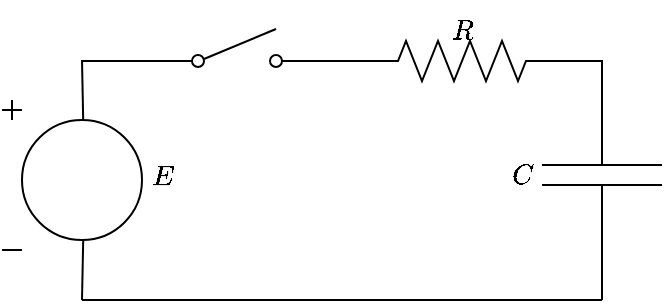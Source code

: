 <mxfile version="24.0.4" type="device">
  <diagram name="Page-1" id="PGMmr_-R1tG4gh6owjA4">
    <mxGraphModel dx="455" dy="281" grid="1" gridSize="10" guides="1" tooltips="1" connect="1" arrows="1" fold="1" page="1" pageScale="1" pageWidth="850" pageHeight="1100" math="1" shadow="0">
      <root>
        <mxCell id="0" />
        <mxCell id="1" parent="0" />
        <mxCell id="mM30Vt0wtESqFoJkei9S-1" value="" style="pointerEvents=1;verticalLabelPosition=bottom;shadow=0;dashed=0;align=center;html=1;verticalAlign=top;shape=mxgraph.electrical.signal_sources.dc_source_1;" vertex="1" parent="1">
          <mxGeometry x="180" y="340" width="70" height="75" as="geometry" />
        </mxCell>
        <mxCell id="mM30Vt0wtESqFoJkei9S-3" value="" style="html=1;shape=mxgraph.electrical.electro-mechanical.singleSwitch;aspect=fixed;elSwitchState=off;" vertex="1" parent="1">
          <mxGeometry x="260" y="304.5" width="75" height="20" as="geometry" />
        </mxCell>
        <mxCell id="mM30Vt0wtESqFoJkei9S-6" value="" style="endArrow=none;html=1;rounded=0;entryX=0;entryY=0.8;entryDx=0;entryDy=0;" edge="1" parent="1" target="mM30Vt0wtESqFoJkei9S-3">
          <mxGeometry width="50" height="50" relative="1" as="geometry">
            <mxPoint x="220" y="320.5" as="sourcePoint" />
            <mxPoint x="320" y="324.5" as="targetPoint" />
          </mxGeometry>
        </mxCell>
        <mxCell id="mM30Vt0wtESqFoJkei9S-10" value="" style="pointerEvents=1;verticalLabelPosition=bottom;shadow=0;dashed=0;align=center;html=1;verticalAlign=top;shape=mxgraph.electrical.resistors.resistor_2;" vertex="1" parent="1">
          <mxGeometry x="360" y="310.5" width="100" height="20" as="geometry" />
        </mxCell>
        <mxCell id="mM30Vt0wtESqFoJkei9S-12" value="" style="pointerEvents=1;verticalLabelPosition=bottom;shadow=0;dashed=0;align=center;html=1;verticalAlign=top;shape=mxgraph.electrical.capacitors.capacitor_1;direction=south;" vertex="1" parent="1">
          <mxGeometry x="450" y="327.5" width="60" height="100" as="geometry" />
        </mxCell>
        <mxCell id="mM30Vt0wtESqFoJkei9S-15" value="" style="endArrow=none;html=1;rounded=0;entryX=1;entryY=0.5;entryDx=0;entryDy=0;entryPerimeter=0;" edge="1" parent="1" target="mM30Vt0wtESqFoJkei9S-10">
          <mxGeometry width="50" height="50" relative="1" as="geometry">
            <mxPoint x="480" y="320.5" as="sourcePoint" />
            <mxPoint x="400" y="170.5" as="targetPoint" />
          </mxGeometry>
        </mxCell>
        <mxCell id="mM30Vt0wtESqFoJkei9S-16" value="" style="endArrow=none;html=1;rounded=0;" edge="1" parent="1">
          <mxGeometry width="50" height="50" relative="1" as="geometry">
            <mxPoint x="480" y="440" as="sourcePoint" />
            <mxPoint x="220" y="440" as="targetPoint" />
          </mxGeometry>
        </mxCell>
        <mxCell id="mM30Vt0wtESqFoJkei9S-17" value="" style="endArrow=none;html=1;rounded=0;entryX=0.58;entryY=0.935;entryDx=0;entryDy=0;entryPerimeter=0;" edge="1" parent="1" target="mM30Vt0wtESqFoJkei9S-1">
          <mxGeometry width="50" height="50" relative="1" as="geometry">
            <mxPoint x="220" y="440" as="sourcePoint" />
            <mxPoint x="320" y="360" as="targetPoint" />
          </mxGeometry>
        </mxCell>
        <mxCell id="mM30Vt0wtESqFoJkei9S-18" value="" style="endArrow=none;html=1;rounded=0;entryX=0;entryY=0.5;entryDx=0;entryDy=0;entryPerimeter=0;" edge="1" parent="1" target="mM30Vt0wtESqFoJkei9S-12">
          <mxGeometry width="50" height="50" relative="1" as="geometry">
            <mxPoint x="480" y="320" as="sourcePoint" />
            <mxPoint x="390" y="300" as="targetPoint" />
          </mxGeometry>
        </mxCell>
        <mxCell id="mM30Vt0wtESqFoJkei9S-19" value="" style="endArrow=none;html=1;rounded=0;exitX=0.58;exitY=0.135;exitDx=0;exitDy=0;exitPerimeter=0;" edge="1" parent="1" source="mM30Vt0wtESqFoJkei9S-1">
          <mxGeometry width="50" height="50" relative="1" as="geometry">
            <mxPoint x="340" y="380" as="sourcePoint" />
            <mxPoint x="220" y="320" as="targetPoint" />
          </mxGeometry>
        </mxCell>
        <mxCell id="mM30Vt0wtESqFoJkei9S-20" value="" style="endArrow=none;html=1;rounded=0;entryX=1;entryY=0.5;entryDx=0;entryDy=0;entryPerimeter=0;" edge="1" parent="1" target="mM30Vt0wtESqFoJkei9S-12">
          <mxGeometry width="50" height="50" relative="1" as="geometry">
            <mxPoint x="480" y="440" as="sourcePoint" />
            <mxPoint x="390" y="330" as="targetPoint" />
          </mxGeometry>
        </mxCell>
        <mxCell id="mM30Vt0wtESqFoJkei9S-21" value="$$R$$" style="text;html=1;align=center;verticalAlign=middle;resizable=0;points=[];autosize=1;strokeColor=none;fillColor=none;" vertex="1" parent="1">
          <mxGeometry x="380" y="290" width="60" height="30" as="geometry" />
        </mxCell>
        <mxCell id="mM30Vt0wtESqFoJkei9S-22" value="$$C$$" style="text;html=1;align=center;verticalAlign=middle;resizable=0;points=[];autosize=1;strokeColor=none;fillColor=none;" vertex="1" parent="1">
          <mxGeometry x="410" y="362.5" width="60" height="30" as="geometry" />
        </mxCell>
        <mxCell id="mM30Vt0wtESqFoJkei9S-23" value="$$E$$" style="text;html=1;align=center;verticalAlign=middle;resizable=0;points=[];autosize=1;strokeColor=none;fillColor=none;" vertex="1" parent="1">
          <mxGeometry x="230" y="362.5" width="60" height="30" as="geometry" />
        </mxCell>
        <mxCell id="mM30Vt0wtESqFoJkei9S-24" style="edgeStyle=orthogonalEdgeStyle;rounded=0;orthogonalLoop=1;jettySize=auto;html=1;exitX=1;exitY=0.8;exitDx=0;exitDy=0;entryX=0;entryY=0.5;entryDx=0;entryDy=0;entryPerimeter=0;endArrow=none;endFill=0;" edge="1" parent="1" source="mM30Vt0wtESqFoJkei9S-3" target="mM30Vt0wtESqFoJkei9S-10">
          <mxGeometry relative="1" as="geometry" />
        </mxCell>
      </root>
    </mxGraphModel>
  </diagram>
</mxfile>
